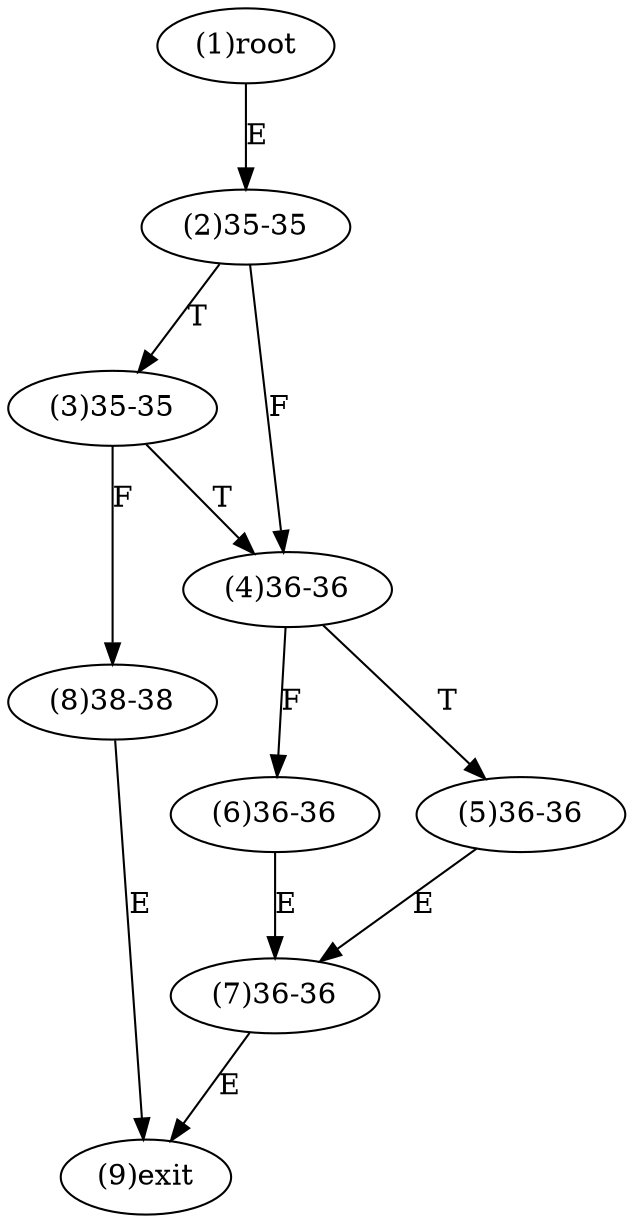 digraph "" { 
1[ label="(1)root"];
2[ label="(2)35-35"];
3[ label="(3)35-35"];
4[ label="(4)36-36"];
5[ label="(5)36-36"];
6[ label="(6)36-36"];
7[ label="(7)36-36"];
8[ label="(8)38-38"];
9[ label="(9)exit"];
1->2[ label="E"];
2->4[ label="F"];
2->3[ label="T"];
3->8[ label="F"];
3->4[ label="T"];
4->6[ label="F"];
4->5[ label="T"];
5->7[ label="E"];
6->7[ label="E"];
7->9[ label="E"];
8->9[ label="E"];
}